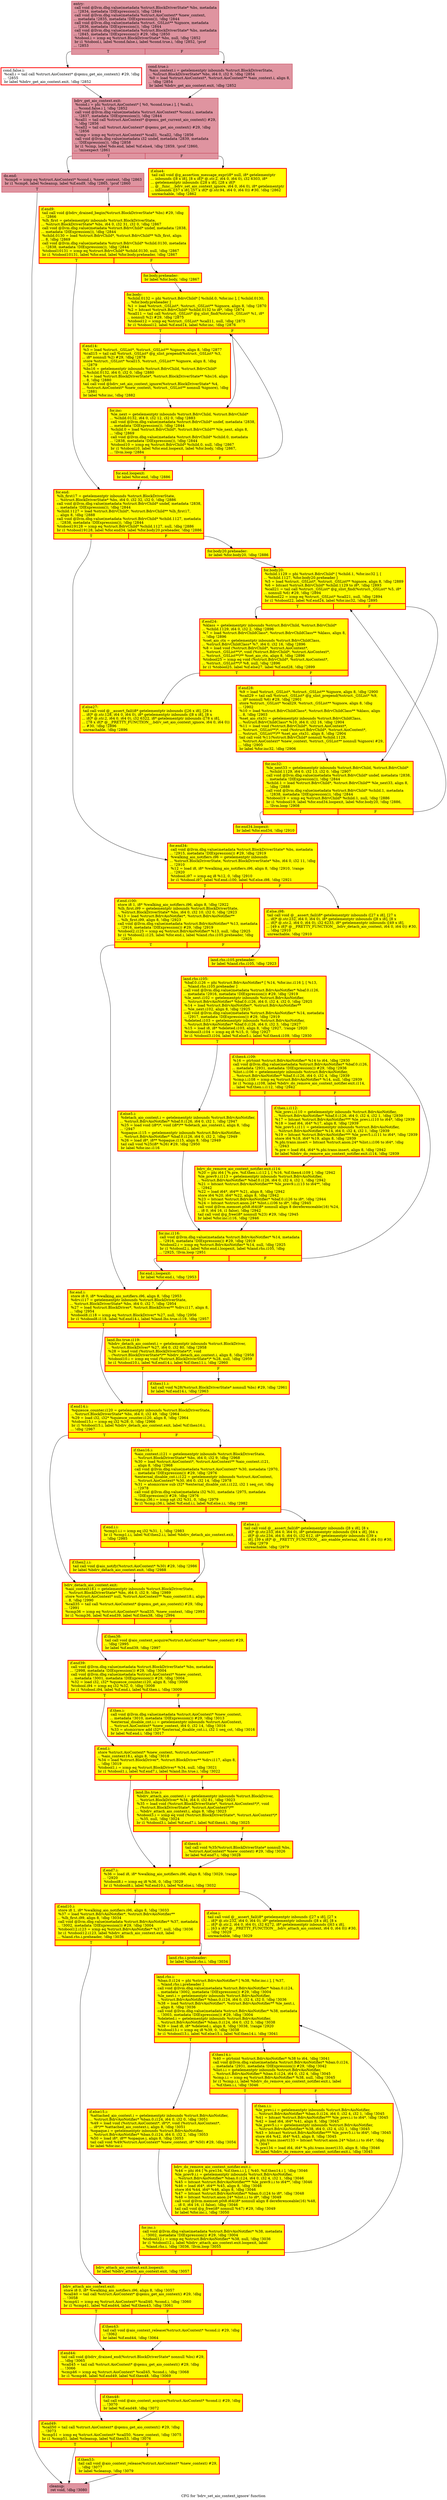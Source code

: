 digraph "CFG for 'bdrv_set_aio_context_ignore' function" {
	label="CFG for 'bdrv_set_aio_context_ignore' function";

	Node0x55906e6cac80 [shape=record,color="#b70d28ff", style=filled, fillcolor="#b70d2870",label="{entry:\l  call void @llvm.dbg.value(metadata %struct.BlockDriverState* %bs, metadata\l... !2834, metadata !DIExpression()), !dbg !2844\l  call void @llvm.dbg.value(metadata %struct.AioContext* %new_context,\l... metadata !2835, metadata !DIExpression()), !dbg !2844\l  call void @llvm.dbg.value(metadata %struct._GSList** %ignore, metadata\l... !2836, metadata !DIExpression()), !dbg !2844\l  call void @llvm.dbg.value(metadata %struct.BlockDriverState* %bs, metadata\l... !2845, metadata !DIExpression()) #29, !dbg !2850\l  %tobool.i = icmp eq %struct.BlockDriverState* %bs, null, !dbg !2852\l  br i1 %tobool.i, label %cond.false.i, label %cond.true.i, !dbg !2852, !prof\l... !2853\l|{<s0>T|<s1>F}}"];
	Node0x55906e6cac80:s0 -> Node0x55906de4b680;
	Node0x55906e6cac80:s1 -> Node0x55906e9e91e0;
	Node0x55906e9e91e0 [shape=record,color="#b70d28ff", style=filled, fillcolor="#b70d2870",label="{cond.true.i:                                      \l  %aio_context.i = getelementptr inbounds %struct.BlockDriverState,\l... %struct.BlockDriverState* %bs, i64 0, i32 9, !dbg !2854\l  %0 = load %struct.AioContext*, %struct.AioContext** %aio_context.i, align 8,\l... !dbg !2854\l  br label %bdrv_get_aio_context.exit, !dbg !2852\l}"];
	Node0x55906e9e91e0 -> Node0x55906e5d3ed0;
	Node0x55906de4b680 [shape=record,penwidth=3.0, color="red",label="{cond.false.i:                                     \l  %call.i = tail call %struct.AioContext* @qemu_get_aio_context() #29, !dbg\l... !2855\l  br label %bdrv_get_aio_context.exit, !dbg !2852\l}"];
	Node0x55906de4b680 -> Node0x55906e5d3ed0;
	Node0x55906e5d3ed0 [shape=record,color="#b70d28ff", style=filled, fillcolor="#b70d2870",label="{bdrv_get_aio_context.exit:                        \l  %cond.i = phi %struct.AioContext* [ %0, %cond.true.i ], [ %call.i,\l... %cond.false.i ], !dbg !2852\l  call void @llvm.dbg.value(metadata %struct.AioContext* %cond.i, metadata\l... !2837, metadata !DIExpression()), !dbg !2844\l  %call1 = tail call %struct.AioContext* @qemu_get_current_aio_context() #29,\l... !dbg !2856\l  %call2 = tail call %struct.AioContext* @qemu_get_aio_context() #29, !dbg\l... !2856\l  %cmp = icmp eq %struct.AioContext* %call1, %call2, !dbg !2856\l  call void @llvm.dbg.value(metadata i32 undef, metadata !2839, metadata\l... !DIExpression()), !dbg !2858\l  br i1 %cmp, label %do.end, label %if.else4, !dbg !2859, !prof !2860,\l... !misexpect !2861\l|{<s0>T|<s1>F}}"];
	Node0x55906e5d3ed0:s0 -> Node0x55906e6d6b40;
	Node0x55906e5d3ed0:s1 -> Node0x55906e6d6eb0;
	Node0x55906e6d6eb0 [shape=record,penwidth=3.0, style="filled", color="red", fillcolor="yellow",label="{if.else4:                                         \l  tail call void @g_assertion_message_expr(i8* null, i8* getelementptr\l... inbounds ([8 x i8], [8 x i8]* @.str.2, i64 0, i64 0), i32 6303, i8*\l... getelementptr inbounds ([28 x i8], [28 x i8]*\l... @__func__.bdrv_set_aio_context_ignore, i64 0, i64 0), i8* getelementptr\l... inbounds ([57 x i8], [57 x i8]* @.str.94, i64 0, i64 0)) #30, !dbg !2862\l  unreachable, !dbg !2862\l}"];
	Node0x55906e6d6b40 [shape=record,color="#b70d28ff", style=filled, fillcolor="#b70d2870",label="{do.end:                                           \l  %cmp6 = icmp eq %struct.AioContext* %cond.i, %new_context, !dbg !2863\l  br i1 %cmp6, label %cleanup, label %if.end9, !dbg !2865, !prof !2860\l|{<s0>T|<s1>F}}"];
	Node0x55906e6d6b40:s0 -> Node0x55906e6d9db0;
	Node0x55906e6d6b40:s1 -> Node0x55906e6d9890;
	Node0x55906e6d9890 [shape=record,penwidth=3.0, style="filled", color="red", fillcolor="yellow",label="{if.end9:                                          \l  tail call void @bdrv_drained_begin(%struct.BlockDriverState* %bs) #29, !dbg\l... !2866\l  %lh_first = getelementptr inbounds %struct.BlockDriverState,\l... %struct.BlockDriverState* %bs, i64 0, i32 31, i32 0, !dbg !2867\l  call void @llvm.dbg.value(metadata %struct.BdrvChild* undef, metadata !2838,\l... metadata !DIExpression()), !dbg !2844\l  %child.0130 = load %struct.BdrvChild*, %struct.BdrvChild** %lh_first, align\l... 8, !dbg !2869\l  call void @llvm.dbg.value(metadata %struct.BdrvChild* %child.0130, metadata\l... !2838, metadata !DIExpression()), !dbg !2844\l  %tobool10131 = icmp eq %struct.BdrvChild* %child.0130, null, !dbg !2867\l  br i1 %tobool10131, label %for.end, label %for.body.preheader, !dbg !2867\l|{<s0>T|<s1>F}}"];
	Node0x55906e6d9890:s0 -> Node0x55906e6da170;
	Node0x55906e6d9890:s1 -> Node0x55906eba85c0;
	Node0x55906eba85c0 [shape=record,penwidth=3.0, style="filled", color="red", fillcolor="yellow",label="{for.body.preheader:                               \l  br label %for.body, !dbg !2867\l}"];
	Node0x55906eba85c0 -> Node0x55906e6da7e0;
	Node0x55906e6da7e0 [shape=record,penwidth=3.0, style="filled", color="red", fillcolor="yellow",label="{for.body:                                         \l  %child.0132 = phi %struct.BdrvChild* [ %child.0, %for.inc ], [ %child.0130,\l... %for.body.preheader ]\l  %1 = load %struct._GSList*, %struct._GSList** %ignore, align 8, !dbg !2870\l  %2 = bitcast %struct.BdrvChild* %child.0132 to i8*, !dbg !2874\l  %call11 = tail call %struct._GSList* @g_slist_find(%struct._GSList* %1, i8*\l... nonnull %2) #29, !dbg !2875\l  %tobool12 = icmp eq %struct._GSList* %call11, null, !dbg !2875\l  br i1 %tobool12, label %if.end14, label %for.inc, !dbg !2876\l|{<s0>T|<s1>F}}"];
	Node0x55906e6da7e0:s0 -> Node0x55906e6dabf0;
	Node0x55906e6da7e0:s1 -> Node0x55906e6da730;
	Node0x55906e6dabf0 [shape=record,penwidth=3.0, style="filled", color="red", fillcolor="yellow",label="{if.end14:                                         \l  %3 = load %struct._GSList*, %struct._GSList** %ignore, align 8, !dbg !2877\l  %call15 = tail call %struct._GSList* @g_slist_prepend(%struct._GSList* %3,\l... i8* nonnull %2) #29, !dbg !2878\l  store %struct._GSList* %call15, %struct._GSList** %ignore, align 8, !dbg\l... !2879\l  %bs16 = getelementptr inbounds %struct.BdrvChild, %struct.BdrvChild*\l... %child.0132, i64 0, i32 0, !dbg !2880\l  %4 = load %struct.BlockDriverState*, %struct.BlockDriverState** %bs16, align\l... 8, !dbg !2880\l  tail call void @bdrv_set_aio_context_ignore(%struct.BlockDriverState* %4,\l... %struct.AioContext* %new_context, %struct._GSList** nonnull %ignore), !dbg\l... !2881\l  br label %for.inc, !dbg !2882\l}"];
	Node0x55906e6dabf0 -> Node0x55906e6da730;
	Node0x55906e6da730 [shape=record,penwidth=3.0, style="filled", color="red", fillcolor="yellow",label="{for.inc:                                          \l  %le_next = getelementptr inbounds %struct.BdrvChild, %struct.BdrvChild*\l... %child.0132, i64 0, i32 12, i32 0, !dbg !2883\l  call void @llvm.dbg.value(metadata %struct.BdrvChild* undef, metadata !2838,\l... metadata !DIExpression()), !dbg !2844\l  %child.0 = load %struct.BdrvChild*, %struct.BdrvChild** %le_next, align 8,\l... !dbg !2869\l  call void @llvm.dbg.value(metadata %struct.BdrvChild* %child.0, metadata\l... !2838, metadata !DIExpression()), !dbg !2844\l  %tobool10 = icmp eq %struct.BdrvChild* %child.0, null, !dbg !2867\l  br i1 %tobool10, label %for.end.loopexit, label %for.body, !dbg !2867,\l... !llvm.loop !2884\l|{<s0>T|<s1>F}}"];
	Node0x55906e6da730:s0 -> Node0x55906eafbc90;
	Node0x55906e6da730:s1 -> Node0x55906e6da7e0;
	Node0x55906eafbc90 [shape=record,penwidth=3.0, style="filled", color="red", fillcolor="yellow",label="{for.end.loopexit:                                 \l  br label %for.end, !dbg !2886\l}"];
	Node0x55906eafbc90 -> Node0x55906e6da170;
	Node0x55906e6da170 [shape=record,penwidth=3.0, style="filled", color="red", fillcolor="yellow",label="{for.end:                                          \l  %lh_first17 = getelementptr inbounds %struct.BlockDriverState,\l... %struct.BlockDriverState* %bs, i64 0, i32 32, i32 0, !dbg !2886\l  call void @llvm.dbg.value(metadata %struct.BdrvChild* undef, metadata !2838,\l... metadata !DIExpression()), !dbg !2844\l  %child.1127 = load %struct.BdrvChild*, %struct.BdrvChild** %lh_first17,\l... align 8, !dbg !2888\l  call void @llvm.dbg.value(metadata %struct.BdrvChild* %child.1127, metadata\l... !2838, metadata !DIExpression()), !dbg !2844\l  %tobool19128 = icmp eq %struct.BdrvChild* %child.1127, null, !dbg !2886\l  br i1 %tobool19128, label %for.end34, label %for.body20.preheader, !dbg !2886\l|{<s0>T|<s1>F}}"];
	Node0x55906e6da170:s0 -> Node0x55906e6dc2a0;
	Node0x55906e6da170:s1 -> Node0x55906eb5fa90;
	Node0x55906eb5fa90 [shape=record,penwidth=3.0, style="filled", color="red", fillcolor="yellow",label="{for.body20.preheader:                             \l  br label %for.body20, !dbg !2886\l}"];
	Node0x55906eb5fa90 -> Node0x55906e6d9500;
	Node0x55906e6d9500 [shape=record,penwidth=3.0, style="filled", color="red", fillcolor="yellow",label="{for.body20:                                       \l  %child.1129 = phi %struct.BdrvChild* [ %child.1, %for.inc32 ], [\l... %child.1127, %for.body20.preheader ]\l  %5 = load %struct._GSList*, %struct._GSList** %ignore, align 8, !dbg !2889\l  %6 = bitcast %struct.BdrvChild* %child.1129 to i8*, !dbg !2893\l  %call21 = tail call %struct._GSList* @g_slist_find(%struct._GSList* %5, i8*\l... nonnull %6) #29, !dbg !2894\l  %tobool22 = icmp eq %struct._GSList* %call21, null, !dbg !2894\l  br i1 %tobool22, label %if.end24, label %for.inc32, !dbg !2895\l|{<s0>T|<s1>F}}"];
	Node0x55906e6d9500:s0 -> Node0x55906e6dce60;
	Node0x55906e6d9500:s1 -> Node0x55906e6d9450;
	Node0x55906e6dce60 [shape=record,penwidth=3.0, style="filled", color="red", fillcolor="yellow",label="{if.end24:                                         \l  %klass = getelementptr inbounds %struct.BdrvChild, %struct.BdrvChild*\l... %child.1129, i64 0, i32 2, !dbg !2896\l  %7 = load %struct.BdrvChildClass*, %struct.BdrvChildClass** %klass, align 8,\l... !dbg !2896\l  %set_aio_ctx = getelementptr inbounds %struct.BdrvChildClass,\l... %struct.BdrvChildClass* %7, i64 0, i32 16, !dbg !2896\l  %8 = load void (%struct.BdrvChild*, %struct.AioContext*,\l... %struct._GSList**)*, void (%struct.BdrvChild*, %struct.AioContext*,\l... %struct._GSList**)** %set_aio_ctx, align 8, !dbg !2896\l  %tobool25 = icmp eq void (%struct.BdrvChild*, %struct.AioContext*,\l... %struct._GSList**)* %8, null, !dbg !2896\l  br i1 %tobool25, label %if.else27, label %if.end28, !dbg !2899\l|{<s0>T|<s1>F}}"];
	Node0x55906e6dce60:s0 -> Node0x55906e6dd750;
	Node0x55906e6dce60:s1 -> Node0x55906e6dd700;
	Node0x55906e6dd750 [shape=record,penwidth=3.0, style="filled", color="red", fillcolor="yellow",label="{if.else27:                                        \l  tail call void @__assert_fail(i8* getelementptr inbounds ([26 x i8], [26 x\l... i8]* @.str.128, i64 0, i64 0), i8* getelementptr inbounds ([8 x i8], [8 x\l... i8]* @.str.2, i64 0, i64 0), i32 6322, i8* getelementptr inbounds ([78 x i8],\l... [78 x i8]* @__PRETTY_FUNCTION__.bdrv_set_aio_context_ignore, i64 0, i64 0))\l... #30, !dbg !2896\l  unreachable, !dbg !2896\l}"];
	Node0x55906e6dd700 [shape=record,penwidth=3.0, style="filled", color="red", fillcolor="yellow",label="{if.end28:                                         \l  %9 = load %struct._GSList*, %struct._GSList** %ignore, align 8, !dbg !2900\l  %call29 = tail call %struct._GSList* @g_slist_prepend(%struct._GSList* %9,\l... i8* nonnull %6) #29, !dbg !2901\l  store %struct._GSList* %call29, %struct._GSList** %ignore, align 8, !dbg\l... !2902\l  %10 = load %struct.BdrvChildClass*, %struct.BdrvChildClass** %klass, align\l... 8, !dbg !2903\l  %set_aio_ctx31 = getelementptr inbounds %struct.BdrvChildClass,\l... %struct.BdrvChildClass* %10, i64 0, i32 16, !dbg !2904\l  %11 = load void (%struct.BdrvChild*, %struct.AioContext*,\l... %struct._GSList**)*, void (%struct.BdrvChild*, %struct.AioContext*,\l... %struct._GSList**)** %set_aio_ctx31, align 8, !dbg !2904\l  tail call void %11(%struct.BdrvChild* nonnull %child.1129,\l... %struct.AioContext* %new_context, %struct._GSList** nonnull %ignore) #29,\l... !dbg !2905\l  br label %for.inc32, !dbg !2906\l}"];
	Node0x55906e6dd700 -> Node0x55906e6d9450;
	Node0x55906e6d9450 [shape=record,penwidth=3.0, style="filled", color="red", fillcolor="yellow",label="{for.inc32:                                        \l  %le_next33 = getelementptr inbounds %struct.BdrvChild, %struct.BdrvChild*\l... %child.1129, i64 0, i32 13, i32 0, !dbg !2907\l  call void @llvm.dbg.value(metadata %struct.BdrvChild* undef, metadata !2838,\l... metadata !DIExpression()), !dbg !2844\l  %child.1 = load %struct.BdrvChild*, %struct.BdrvChild** %le_next33, align 8,\l... !dbg !2888\l  call void @llvm.dbg.value(metadata %struct.BdrvChild* %child.1, metadata\l... !2838, metadata !DIExpression()), !dbg !2844\l  %tobool19 = icmp eq %struct.BdrvChild* %child.1, null, !dbg !2886\l  br i1 %tobool19, label %for.end34.loopexit, label %for.body20, !dbg !2886,\l... !llvm.loop !2908\l|{<s0>T|<s1>F}}"];
	Node0x55906e6d9450:s0 -> Node0x55906eba7910;
	Node0x55906e6d9450:s1 -> Node0x55906e6d9500;
	Node0x55906eba7910 [shape=record,penwidth=3.0, style="filled", color="red", fillcolor="yellow",label="{for.end34.loopexit:                               \l  br label %for.end34, !dbg !2910\l}"];
	Node0x55906eba7910 -> Node0x55906e6dc2a0;
	Node0x55906e6dc2a0 [shape=record,penwidth=3.0, style="filled", color="red", fillcolor="yellow",label="{for.end34:                                        \l  call void @llvm.dbg.value(metadata %struct.BlockDriverState* %bs, metadata\l... !2915, metadata !DIExpression()) #29, !dbg !2919\l  %walking_aio_notifiers.i96 = getelementptr inbounds\l... %struct.BlockDriverState, %struct.BlockDriverState* %bs, i64 0, i32 11, !dbg\l... !2910\l  %12 = load i8, i8* %walking_aio_notifiers.i96, align 8, !dbg !2910, !range\l... !2920\l  %tobool.i97 = icmp eq i8 %12, 0, !dbg !2910\l  br i1 %tobool.i97, label %if.end.i100, label %if.else.i98, !dbg !2921\l|{<s0>T|<s1>F}}"];
	Node0x55906e6dc2a0:s0 -> Node0x55906e9ef5b0;
	Node0x55906e6dc2a0:s1 -> Node0x55906e9f2810;
	Node0x55906e9f2810 [shape=record,penwidth=3.0, style="filled", color="red", fillcolor="yellow",label="{if.else.i98:                                      \l  tail call void @__assert_fail(i8* getelementptr inbounds ([27 x i8], [27 x\l... i8]* @.str.232, i64 0, i64 0), i8* getelementptr inbounds ([8 x i8], [8 x\l... i8]* @.str.2, i64 0, i64 0), i32 6233, i8* getelementptr inbounds ([49 x i8],\l... [49 x i8]* @__PRETTY_FUNCTION__.bdrv_detach_aio_context, i64 0, i64 0)) #30,\l... !dbg !2910\l  unreachable, !dbg !2910\l}"];
	Node0x55906e9ef5b0 [shape=record,penwidth=3.0, style="filled", color="red", fillcolor="yellow",label="{if.end.i100:                                      \l  store i8 1, i8* %walking_aio_notifiers.i96, align 8, !dbg !2922\l  %lh_first.i99 = getelementptr inbounds %struct.BlockDriverState,\l... %struct.BlockDriverState* %bs, i64 0, i32 10, i32 0, !dbg !2923\l  %13 = load %struct.BdrvAioNotifier*, %struct.BdrvAioNotifier**\l... %lh_first.i99, align 8, !dbg !2923\l  call void @llvm.dbg.value(metadata %struct.BdrvAioNotifier* %13, metadata\l... !2916, metadata !DIExpression()) #29, !dbg !2919\l  %tobool2.i125 = icmp eq %struct.BdrvAioNotifier* %13, null, !dbg !2925\l  br i1 %tobool2.i125, label %for.end.i, label %land.rhs.i105.preheader, !dbg\l... !2925\l|{<s0>T|<s1>F}}"];
	Node0x55906e9ef5b0:s0 -> Node0x55906e9f7f80;
	Node0x55906e9ef5b0:s1 -> Node0x55906eb56260;
	Node0x55906eb56260 [shape=record,penwidth=3.0, style="filled", color="red", fillcolor="yellow",label="{land.rhs.i105.preheader:                          \l  br label %land.rhs.i105, !dbg !2923\l}"];
	Node0x55906eb56260 -> Node0x55906e4a1070;
	Node0x55906e4a1070 [shape=record,penwidth=3.0, style="filled", color="red", fillcolor="yellow",label="{land.rhs.i105:                                    \l  %baf.0.i126 = phi %struct.BdrvAioNotifier* [ %14, %for.inc.i116 ], [ %13,\l... %land.rhs.i105.preheader ]\l  call void @llvm.dbg.value(metadata %struct.BdrvAioNotifier* %baf.0.i126,\l... metadata !2916, metadata !DIExpression()) #29, !dbg !2919\l  %le_next.i102 = getelementptr inbounds %struct.BdrvAioNotifier,\l... %struct.BdrvAioNotifier* %baf.0.i126, i64 0, i32 4, i32 0, !dbg !2925\l  %14 = load %struct.BdrvAioNotifier*, %struct.BdrvAioNotifier**\l... %le_next.i102, align 8, !dbg !2925\l  call void @llvm.dbg.value(metadata %struct.BdrvAioNotifier* %14, metadata\l... !2917, metadata !DIExpression()) #29, !dbg !2919\l  %deleted.i103 = getelementptr inbounds %struct.BdrvAioNotifier,\l... %struct.BdrvAioNotifier* %baf.0.i126, i64 0, i32 3, !dbg !2927\l  %15 = load i8, i8* %deleted.i103, align 8, !dbg !2927, !range !2920\l  %tobool3.i104 = icmp eq i8 %15, 0, !dbg !2927\l  br i1 %tobool3.i104, label %if.else5.i, label %if.then4.i109, !dbg !2930\l|{<s0>T|<s1>F}}"];
	Node0x55906e4a1070:s0 -> Node0x55906e9ef6e0;
	Node0x55906e4a1070:s1 -> Node0x55906e9f8200;
	Node0x55906e9f8200 [shape=record,penwidth=3.0, style="filled", color="red", fillcolor="yellow",label="{if.then4.i109:                                    \l  %16 = ptrtoint %struct.BdrvAioNotifier* %14 to i64, !dbg !2930\l  call void @llvm.dbg.value(metadata %struct.BdrvAioNotifier* %baf.0.i126,\l... metadata !2931, metadata !DIExpression()) #29, !dbg !2936\l  %list.i.i106 = getelementptr inbounds %struct.BdrvAioNotifier,\l... %struct.BdrvAioNotifier* %baf.0.i126, i64 0, i32 4, !dbg !2939\l  %cmp.i.i108 = icmp eq %struct.BdrvAioNotifier* %14, null, !dbg !2939\l  br i1 %cmp.i.i108, label %bdrv_do_remove_aio_context_notifier.exit.i114,\l... label %if.then.i.i112, !dbg !2942\l|{<s0>T|<s1>F}}"];
	Node0x55906e9f8200:s0 -> Node0x55906e9f3950;
	Node0x55906e9f8200:s1 -> Node0x55906de4b360;
	Node0x55906de4b360 [shape=record,penwidth=3.0, style="filled", color="red", fillcolor="yellow",label="{if.then.i.i112:                                   \l  %le_prev.i.i110 = getelementptr inbounds %struct.BdrvAioNotifier,\l... %struct.BdrvAioNotifier* %baf.0.i126, i64 0, i32 4, i32 1, !dbg !2939\l  %17 = bitcast %struct.BdrvAioNotifier*** %le_prev.i.i110 to i64*, !dbg !2939\l  %18 = load i64, i64* %17, align 8, !dbg !2939\l  %le_prev5.i.i111 = getelementptr inbounds %struct.BdrvAioNotifier,\l... %struct.BdrvAioNotifier* %14, i64 0, i32 4, i32 1, !dbg !2939\l  %19 = bitcast %struct.BdrvAioNotifier*** %le_prev5.i.i111 to i64*, !dbg !2939\l  store i64 %18, i64* %19, align 8, !dbg !2939\l  %.phi.trans.insert = bitcast %struct.anon.24* %list.i.i106 to i64*, !dbg\l... !2943\l  %.pre = load i64, i64* %.phi.trans.insert, align 8, !dbg !2942\l  br label %bdrv_do_remove_aio_context_notifier.exit.i114, !dbg !2939\l}"];
	Node0x55906de4b360 -> Node0x55906e9f3950;
	Node0x55906e9f3950 [shape=record,penwidth=3.0, style="filled", color="red", fillcolor="yellow",label="{bdrv_do_remove_aio_context_notifier.exit.i114:    \l  %20 = phi i64 [ %.pre, %if.then.i.i112 ], [ %16, %if.then4.i109 ], !dbg !2942\l  %le_prev9.i.i113 = getelementptr inbounds %struct.BdrvAioNotifier,\l... %struct.BdrvAioNotifier* %baf.0.i126, i64 0, i32 4, i32 1, !dbg !2942\l  %21 = bitcast %struct.BdrvAioNotifier*** %le_prev9.i.i113 to i64**, !dbg\l... !2942\l  %22 = load i64*, i64** %21, align 8, !dbg !2942\l  store i64 %20, i64* %22, align 8, !dbg !2942\l  %23 = bitcast %struct.BdrvAioNotifier* %baf.0.i126 to i8*, !dbg !2944\l  %24 = bitcast %struct.anon.24* %list.i.i106 to i8*, !dbg !2945\l  call void @llvm.memset.p0i8.i64(i8* nonnull align 8 dereferenceable(16) %24,\l... i8 0, i64 16, i1 false), !dbg !2942\l  tail call void @g_free(i8* nonnull %23) #29, !dbg !2945\l  br label %for.inc.i116, !dbg !2946\l}"];
	Node0x55906e9f3950 -> Node0x55906e95eed0;
	Node0x55906e9ef6e0 [shape=record,penwidth=3.0, style="filled", color="red", fillcolor="yellow",label="{if.else5.i:                                       \l  %detach_aio_context.i = getelementptr inbounds %struct.BdrvAioNotifier,\l... %struct.BdrvAioNotifier* %baf.0.i126, i64 0, i32 1, !dbg !2947\l  %25 = load void (i8*)*, void (i8*)** %detach_aio_context.i, align 8, !dbg\l... !2947\l  %opaque.i115 = getelementptr inbounds %struct.BdrvAioNotifier,\l... %struct.BdrvAioNotifier* %baf.0.i126, i64 0, i32 2, !dbg !2949\l  %26 = load i8*, i8** %opaque.i115, align 8, !dbg !2949\l  tail call void %25(i8* %26) #29, !dbg !2950\l  br label %for.inc.i116\l}"];
	Node0x55906e9ef6e0 -> Node0x55906e95eed0;
	Node0x55906e95eed0 [shape=record,penwidth=3.0, style="filled", color="red", fillcolor="yellow",label="{for.inc.i116:                                     \l  call void @llvm.dbg.value(metadata %struct.BdrvAioNotifier* %14, metadata\l... !2916, metadata !DIExpression()) #29, !dbg !2919\l  %tobool2.i = icmp eq %struct.BdrvAioNotifier* %14, null, !dbg !2925\l  br i1 %tobool2.i, label %for.end.i.loopexit, label %land.rhs.i105, !dbg\l... !2925, !llvm.loop !2951\l|{<s0>T|<s1>F}}"];
	Node0x55906e95eed0:s0 -> Node0x55906eb56060;
	Node0x55906e95eed0:s1 -> Node0x55906e4a1070;
	Node0x55906eb56060 [shape=record,penwidth=3.0, style="filled", color="red", fillcolor="yellow",label="{for.end.i.loopexit:                               \l  br label %for.end.i, !dbg !2953\l}"];
	Node0x55906eb56060 -> Node0x55906e9f7f80;
	Node0x55906e9f7f80 [shape=record,penwidth=3.0, style="filled", color="red", fillcolor="yellow",label="{for.end.i:                                        \l  store i8 0, i8* %walking_aio_notifiers.i96, align 8, !dbg !2953\l  %drv.i117 = getelementptr inbounds %struct.BlockDriverState,\l... %struct.BlockDriverState* %bs, i64 0, i32 7, !dbg !2954\l  %27 = load %struct.BlockDriver*, %struct.BlockDriver** %drv.i117, align 8,\l... !dbg !2954\l  %tobool8.i118 = icmp eq %struct.BlockDriver* %27, null, !dbg !2956\l  br i1 %tobool8.i118, label %if.end14.i, label %land.lhs.true.i119, !dbg !2957\l|{<s0>T|<s1>F}}"];
	Node0x55906e9f7f80:s0 -> Node0x55906e94ead0;
	Node0x55906e9f7f80:s1 -> Node0x55906e550060;
	Node0x55906e550060 [shape=record,penwidth=3.0, style="filled", color="red", fillcolor="yellow",label="{land.lhs.true.i119:                               \l  %bdrv_detach_aio_context.i = getelementptr inbounds %struct.BlockDriver,\l... %struct.BlockDriver* %27, i64 0, i32 80, !dbg !2958\l  %28 = load void (%struct.BlockDriverState*)*, void\l... (%struct.BlockDriverState*)** %bdrv_detach_aio_context.i, align 8, !dbg !2958\l  %tobool10.i = icmp eq void (%struct.BlockDriverState*)* %28, null, !dbg !2959\l  br i1 %tobool10.i, label %if.end14.i, label %if.then11.i, !dbg !2960\l|{<s0>T|<s1>F}}"];
	Node0x55906e550060:s0 -> Node0x55906e94ead0;
	Node0x55906e550060:s1 -> Node0x55906e9a1050;
	Node0x55906e9a1050 [shape=record,penwidth=3.0, style="filled", color="red", fillcolor="yellow",label="{if.then11.i:                                      \l  tail call void %28(%struct.BlockDriverState* nonnull %bs) #29, !dbg !2961\l  br label %if.end14.i, !dbg !2963\l}"];
	Node0x55906e9a1050 -> Node0x55906e94ead0;
	Node0x55906e94ead0 [shape=record,penwidth=3.0, style="filled", color="red", fillcolor="yellow",label="{if.end14.i:                                       \l  %quiesce_counter.i120 = getelementptr inbounds %struct.BlockDriverState,\l... %struct.BlockDriverState* %bs, i64 0, i32 49, !dbg !2964\l  %29 = load i32, i32* %quiesce_counter.i120, align 8, !dbg !2964\l  %tobool15.i = icmp eq i32 %29, 0, !dbg !2966\l  br i1 %tobool15.i, label %bdrv_detach_aio_context.exit, label %if.then16.i,\l... !dbg !2967\l|{<s0>T|<s1>F}}"];
	Node0x55906e94ead0:s0 -> Node0x55906e59d230;
	Node0x55906e94ead0:s1 -> Node0x55906e9d2fe0;
	Node0x55906e9d2fe0 [shape=record,penwidth=3.0, style="filled", color="red", fillcolor="yellow",label="{if.then16.i:                                      \l  %aio_context.i121 = getelementptr inbounds %struct.BlockDriverState,\l... %struct.BlockDriverState* %bs, i64 0, i32 9, !dbg !2968\l  %30 = load %struct.AioContext*, %struct.AioContext** %aio_context.i121,\l... align 8, !dbg !2968\l  call void @llvm.dbg.value(metadata %struct.AioContext* %30, metadata !2970,\l... metadata !DIExpression()) #29, !dbg !2976\l  %external_disable_cnt.i.i122 = getelementptr inbounds %struct.AioContext,\l... %struct.AioContext* %30, i64 0, i32 14, !dbg !2978\l  %31 = atomicrmw sub i32* %external_disable_cnt.i.i122, i32 1 seq_cst, !dbg\l... !2978\l  call void @llvm.dbg.value(metadata i32 %31, metadata !2975, metadata\l... !DIExpression()) #29, !dbg !2976\l  %cmp.i36.i = icmp sgt i32 %31, 0, !dbg !2979\l  br i1 %cmp.i36.i, label %if.end.i.i, label %if.else.i.i, !dbg !2982\l|{<s0>T|<s1>F}}"];
	Node0x55906e9d2fe0:s0 -> Node0x55906e9585a0;
	Node0x55906e9d2fe0:s1 -> Node0x55906e4b7b80;
	Node0x55906e4b7b80 [shape=record,penwidth=3.0, style="filled", color="red", fillcolor="yellow",label="{if.else.i.i:                                      \l  tail call void @__assert_fail(i8* getelementptr inbounds ([8 x i8], [8 x\l... i8]* @.str.233, i64 0, i64 0), i8* getelementptr inbounds ([64 x i8], [64 x\l... i8]* @.str.234, i64 0, i64 0), i32 612, i8* getelementptr inbounds ([39 x\l... i8], [39 x i8]* @__PRETTY_FUNCTION__.aio_enable_external, i64 0, i64 0)) #30,\l... !dbg !2979\l  unreachable, !dbg !2979\l}"];
	Node0x55906e9585a0 [shape=record,penwidth=3.0, style="filled", color="red", fillcolor="yellow",label="{if.end.i.i:                                       \l  %cmp1.i.i = icmp eq i32 %31, 1, !dbg !2983\l  br i1 %cmp1.i.i, label %if.then2.i.i, label %bdrv_detach_aio_context.exit,\l... !dbg !2985\l|{<s0>T|<s1>F}}"];
	Node0x55906e9585a0:s0 -> Node0x55906e968c50;
	Node0x55906e9585a0:s1 -> Node0x55906e59d230;
	Node0x55906e968c50 [shape=record,penwidth=3.0, style="filled", color="red", fillcolor="yellow",label="{if.then2.i.i:                                     \l  tail call void @aio_notify(%struct.AioContext* %30) #29, !dbg !2986\l  br label %bdrv_detach_aio_context.exit, !dbg !2988\l}"];
	Node0x55906e968c50 -> Node0x55906e59d230;
	Node0x55906e59d230 [shape=record,penwidth=3.0, style="filled", color="red", fillcolor="yellow",label="{bdrv_detach_aio_context.exit:                     \l  %aio_context18.i = getelementptr inbounds %struct.BlockDriverState,\l... %struct.BlockDriverState* %bs, i64 0, i32 9, !dbg !2989\l  store %struct.AioContext* null, %struct.AioContext** %aio_context18.i, align\l... 8, !dbg !2990\l  %call35 = tail call %struct.AioContext* @qemu_get_aio_context() #29, !dbg\l... !2991\l  %cmp36 = icmp eq %struct.AioContext* %call35, %new_context, !dbg !2993\l  br i1 %cmp36, label %if.end39, label %if.then38, !dbg !2994\l|{<s0>T|<s1>F}}"];
	Node0x55906e59d230:s0 -> Node0x55906e37bf10;
	Node0x55906e59d230:s1 -> Node0x55906e6c9f20;
	Node0x55906e6c9f20 [shape=record,penwidth=3.0, style="filled", color="red", fillcolor="yellow",label="{if.then38:                                        \l  tail call void @aio_context_acquire(%struct.AioContext* %new_context) #29,\l... !dbg !2995\l  br label %if.end39, !dbg !2997\l}"];
	Node0x55906e6c9f20 -> Node0x55906e37bf10;
	Node0x55906e37bf10 [shape=record,penwidth=3.0, style="filled", color="red", fillcolor="yellow",label="{if.end39:                                         \l  call void @llvm.dbg.value(metadata %struct.BlockDriverState* %bs, metadata\l... !2998, metadata !DIExpression()) #29, !dbg !3004\l  call void @llvm.dbg.value(metadata %struct.AioContext* %new_context,\l... metadata !3001, metadata !DIExpression()) #29, !dbg !3004\l  %32 = load i32, i32* %quiesce_counter.i120, align 8, !dbg !3006\l  %tobool.i94 = icmp eq i32 %32, 0, !dbg !3008\l  br i1 %tobool.i94, label %if.end.i, label %if.then.i, !dbg !3009\l|{<s0>T|<s1>F}}"];
	Node0x55906e37bf10:s0 -> Node0x55906e851ac0;
	Node0x55906e37bf10:s1 -> Node0x55906e9f0870;
	Node0x55906e9f0870 [shape=record,penwidth=3.0, style="filled", color="red", fillcolor="yellow",label="{if.then.i:                                        \l  call void @llvm.dbg.value(metadata %struct.AioContext* %new_context,\l... metadata !3010, metadata !DIExpression()) #29, !dbg !3013\l  %external_disable_cnt.i.i = getelementptr inbounds %struct.AioContext,\l... %struct.AioContext* %new_context, i64 0, i32 14, !dbg !3016\l  %33 = atomicrmw add i32* %external_disable_cnt.i.i, i32 1 seq_cst, !dbg !3016\l  br label %if.end.i, !dbg !3017\l}"];
	Node0x55906e9f0870 -> Node0x55906e851ac0;
	Node0x55906e851ac0 [shape=record,penwidth=3.0, style="filled", color="red", fillcolor="yellow",label="{if.end.i:                                         \l  store %struct.AioContext* %new_context, %struct.AioContext**\l... %aio_context18.i, align 8, !dbg !3018\l  %34 = load %struct.BlockDriver*, %struct.BlockDriver** %drv.i117, align 8,\l... !dbg !3019\l  %tobool1.i = icmp eq %struct.BlockDriver* %34, null, !dbg !3021\l  br i1 %tobool1.i, label %if.end7.i, label %land.lhs.true.i, !dbg !3022\l|{<s0>T|<s1>F}}"];
	Node0x55906e851ac0:s0 -> Node0x55906e9d7a70;
	Node0x55906e851ac0:s1 -> Node0x55906e84f610;
	Node0x55906e84f610 [shape=record,penwidth=3.0, style="filled", color="red", fillcolor="yellow",label="{land.lhs.true.i:                                  \l  %bdrv_attach_aio_context.i = getelementptr inbounds %struct.BlockDriver,\l... %struct.BlockDriver* %34, i64 0, i32 81, !dbg !3023\l  %35 = load void (%struct.BlockDriverState*, %struct.AioContext*)*, void\l... (%struct.BlockDriverState*, %struct.AioContext*)**\l... %bdrv_attach_aio_context.i, align 8, !dbg !3023\l  %tobool3.i = icmp eq void (%struct.BlockDriverState*, %struct.AioContext*)*\l... %35, null, !dbg !3024\l  br i1 %tobool3.i, label %if.end7.i, label %if.then4.i, !dbg !3025\l|{<s0>T|<s1>F}}"];
	Node0x55906e84f610:s0 -> Node0x55906e9d7a70;
	Node0x55906e84f610:s1 -> Node0x55906e9d8020;
	Node0x55906e9d8020 [shape=record,penwidth=3.0, style="filled", color="red", fillcolor="yellow",label="{if.then4.i:                                       \l  tail call void %35(%struct.BlockDriverState* nonnull %bs,\l... %struct.AioContext* %new_context) #29, !dbg !3026\l  br label %if.end7.i, !dbg !3028\l}"];
	Node0x55906e9d8020 -> Node0x55906e9d7a70;
	Node0x55906e9d7a70 [shape=record,penwidth=3.0, style="filled", color="red", fillcolor="yellow",label="{if.end7.i:                                        \l  %36 = load i8, i8* %walking_aio_notifiers.i96, align 8, !dbg !3029, !range\l... !2920\l  %tobool8.i = icmp eq i8 %36, 0, !dbg !3029\l  br i1 %tobool8.i, label %if.end10.i, label %if.else.i, !dbg !3032\l|{<s0>T|<s1>F}}"];
	Node0x55906e9d7a70:s0 -> Node0x55906e9c4b70;
	Node0x55906e9d7a70:s1 -> Node0x55906e8f20f0;
	Node0x55906e8f20f0 [shape=record,penwidth=3.0, style="filled", color="red", fillcolor="yellow",label="{if.else.i:                                        \l  tail call void @__assert_fail(i8* getelementptr inbounds ([27 x i8], [27 x\l... i8]* @.str.232, i64 0, i64 0), i8* getelementptr inbounds ([8 x i8], [8 x\l... i8]* @.str.2, i64 0, i64 0), i32 6272, i8* getelementptr inbounds ([63 x i8],\l... [63 x i8]* @__PRETTY_FUNCTION__.bdrv_attach_aio_context, i64 0, i64 0)) #30,\l... !dbg !3029\l  unreachable, !dbg !3029\l}"];
	Node0x55906e9c4b70 [shape=record,penwidth=3.0, style="filled", color="red", fillcolor="yellow",label="{if.end10.i:                                       \l  store i8 1, i8* %walking_aio_notifiers.i96, align 8, !dbg !3033\l  %37 = load %struct.BdrvAioNotifier*, %struct.BdrvAioNotifier**\l... %lh_first.i99, align 8, !dbg !3034\l  call void @llvm.dbg.value(metadata %struct.BdrvAioNotifier* %37, metadata\l... !3002, metadata !DIExpression()) #29, !dbg !3004\l  %tobool12.i123 = icmp eq %struct.BdrvAioNotifier* %37, null, !dbg !3036\l  br i1 %tobool12.i123, label %bdrv_attach_aio_context.exit, label\l... %land.rhs.i.preheader, !dbg !3036\l|{<s0>T|<s1>F}}"];
	Node0x55906e9c4b70:s0 -> Node0x55906e9d5b20;
	Node0x55906e9c4b70:s1 -> Node0x55906e81aac0;
	Node0x55906e81aac0 [shape=record,penwidth=3.0, style="filled", color="red", fillcolor="yellow",label="{land.rhs.i.preheader:                             \l  br label %land.rhs.i, !dbg !3034\l}"];
	Node0x55906e81aac0 -> Node0x55906e872b00;
	Node0x55906e872b00 [shape=record,penwidth=3.0, style="filled", color="red", fillcolor="yellow",label="{land.rhs.i:                                       \l  %ban.0.i124 = phi %struct.BdrvAioNotifier* [ %38, %for.inc.i ], [ %37,\l... %land.rhs.i.preheader ]\l  call void @llvm.dbg.value(metadata %struct.BdrvAioNotifier* %ban.0.i124,\l... metadata !3002, metadata !DIExpression()) #29, !dbg !3004\l  %le_next.i = getelementptr inbounds %struct.BdrvAioNotifier,\l... %struct.BdrvAioNotifier* %ban.0.i124, i64 0, i32 4, i32 0, !dbg !3036\l  %38 = load %struct.BdrvAioNotifier*, %struct.BdrvAioNotifier** %le_next.i,\l... align 8, !dbg !3036\l  call void @llvm.dbg.value(metadata %struct.BdrvAioNotifier* %38, metadata\l... !3003, metadata !DIExpression()) #29, !dbg !3004\l  %deleted.i = getelementptr inbounds %struct.BdrvAioNotifier,\l... %struct.BdrvAioNotifier* %ban.0.i124, i64 0, i32 3, !dbg !3038\l  %39 = load i8, i8* %deleted.i, align 8, !dbg !3038, !range !2920\l  %tobool13.i = icmp eq i8 %39, 0, !dbg !3038\l  br i1 %tobool13.i, label %if.else15.i, label %if.then14.i, !dbg !3041\l|{<s0>T|<s1>F}}"];
	Node0x55906e872b00:s0 -> Node0x55906e98b550;
	Node0x55906e872b00:s1 -> Node0x55906e8726f0;
	Node0x55906e8726f0 [shape=record,penwidth=3.0, style="filled", color="red", fillcolor="yellow",label="{if.then14.i:                                      \l  %40 = ptrtoint %struct.BdrvAioNotifier* %38 to i64, !dbg !3041\l  call void @llvm.dbg.value(metadata %struct.BdrvAioNotifier* %ban.0.i124,\l... metadata !2931, metadata !DIExpression()) #29, !dbg !3042\l  %list.i.i = getelementptr inbounds %struct.BdrvAioNotifier,\l... %struct.BdrvAioNotifier* %ban.0.i124, i64 0, i32 4, !dbg !3045\l  %cmp.i.i = icmp eq %struct.BdrvAioNotifier* %38, null, !dbg !3045\l  br i1 %cmp.i.i, label %bdrv_do_remove_aio_context_notifier.exit.i, label\l... %if.then.i.i, !dbg !3046\l|{<s0>T|<s1>F}}"];
	Node0x55906e8726f0:s0 -> Node0x55906e6db200;
	Node0x55906e8726f0:s1 -> Node0x55906e990de0;
	Node0x55906e990de0 [shape=record,penwidth=3.0, style="filled", color="red", fillcolor="yellow",label="{if.then.i.i:                                      \l  %le_prev.i.i = getelementptr inbounds %struct.BdrvAioNotifier,\l... %struct.BdrvAioNotifier* %ban.0.i124, i64 0, i32 4, i32 1, !dbg !3045\l  %41 = bitcast %struct.BdrvAioNotifier*** %le_prev.i.i to i64*, !dbg !3045\l  %42 = load i64, i64* %41, align 8, !dbg !3045\l  %le_prev5.i.i = getelementptr inbounds %struct.BdrvAioNotifier,\l... %struct.BdrvAioNotifier* %38, i64 0, i32 4, i32 1, !dbg !3045\l  %43 = bitcast %struct.BdrvAioNotifier*** %le_prev5.i.i to i64*, !dbg !3045\l  store i64 %42, i64* %43, align 8, !dbg !3045\l  %.phi.trans.insert133 = bitcast %struct.anon.24* %list.i.i to i64*, !dbg\l... !3047\l  %.pre134 = load i64, i64* %.phi.trans.insert133, align 8, !dbg !3046\l  br label %bdrv_do_remove_aio_context_notifier.exit.i, !dbg !3045\l}"];
	Node0x55906e990de0 -> Node0x55906e6db200;
	Node0x55906e6db200 [shape=record,penwidth=3.0, style="filled", color="red", fillcolor="yellow",label="{bdrv_do_remove_aio_context_notifier.exit.i:       \l  %44 = phi i64 [ %.pre134, %if.then.i.i ], [ %40, %if.then14.i ], !dbg !3046\l  %le_prev9.i.i = getelementptr inbounds %struct.BdrvAioNotifier,\l... %struct.BdrvAioNotifier* %ban.0.i124, i64 0, i32 4, i32 1, !dbg !3046\l  %45 = bitcast %struct.BdrvAioNotifier*** %le_prev9.i.i to i64**, !dbg !3046\l  %46 = load i64*, i64** %45, align 8, !dbg !3046\l  store i64 %44, i64* %46, align 8, !dbg !3046\l  %47 = bitcast %struct.BdrvAioNotifier* %ban.0.i124 to i8*, !dbg !3048\l  %48 = bitcast %struct.anon.24* %list.i.i to i8*, !dbg !3049\l  call void @llvm.memset.p0i8.i64(i8* nonnull align 8 dereferenceable(16) %48,\l... i8 0, i64 16, i1 false), !dbg !3046\l  tail call void @g_free(i8* nonnull %47) #29, !dbg !3049\l  br label %for.inc.i, !dbg !3050\l}"];
	Node0x55906e6db200 -> Node0x55906e6bbff0;
	Node0x55906e98b550 [shape=record,penwidth=3.0, style="filled", color="red", fillcolor="yellow",label="{if.else15.i:                                      \l  %attached_aio_context.i = getelementptr inbounds %struct.BdrvAioNotifier,\l... %struct.BdrvAioNotifier* %ban.0.i124, i64 0, i32 0, !dbg !3051\l  %49 = load void (%struct.AioContext*, i8*)*, void (%struct.AioContext*,\l... i8*)** %attached_aio_context.i, align 8, !dbg !3051\l  %opaque.i = getelementptr inbounds %struct.BdrvAioNotifier,\l... %struct.BdrvAioNotifier* %ban.0.i124, i64 0, i32 2, !dbg !3053\l  %50 = load i8*, i8** %opaque.i, align 8, !dbg !3053\l  tail call void %49(%struct.AioContext* %new_context, i8* %50) #29, !dbg !3054\l  br label %for.inc.i\l}"];
	Node0x55906e98b550 -> Node0x55906e6bbff0;
	Node0x55906e6bbff0 [shape=record,penwidth=3.0, style="filled", color="red", fillcolor="yellow",label="{for.inc.i:                                        \l  call void @llvm.dbg.value(metadata %struct.BdrvAioNotifier* %38, metadata\l... !3002, metadata !DIExpression()) #29, !dbg !3004\l  %tobool12.i = icmp eq %struct.BdrvAioNotifier* %38, null, !dbg !3036\l  br i1 %tobool12.i, label %bdrv_attach_aio_context.exit.loopexit, label\l... %land.rhs.i, !dbg !3036, !llvm.loop !3055\l|{<s0>T|<s1>F}}"];
	Node0x55906e6bbff0:s0 -> Node0x55906ea4d460;
	Node0x55906e6bbff0:s1 -> Node0x55906e872b00;
	Node0x55906ea4d460 [shape=record,penwidth=3.0, style="filled", color="red", fillcolor="yellow",label="{bdrv_attach_aio_context.exit.loopexit:            \l  br label %bdrv_attach_aio_context.exit, !dbg !3057\l}"];
	Node0x55906ea4d460 -> Node0x55906e9d5b20;
	Node0x55906e9d5b20 [shape=record,penwidth=3.0, style="filled", color="red", fillcolor="yellow",label="{bdrv_attach_aio_context.exit:                     \l  store i8 0, i8* %walking_aio_notifiers.i96, align 8, !dbg !3057\l  %call40 = tail call %struct.AioContext* @qemu_get_aio_context() #29, !dbg\l... !3058\l  %cmp41 = icmp eq %struct.AioContext* %call40, %cond.i, !dbg !3060\l  br i1 %cmp41, label %if.end44, label %if.then43, !dbg !3061\l|{<s0>T|<s1>F}}"];
	Node0x55906e9d5b20:s0 -> Node0x55906e6e0dd0;
	Node0x55906e9d5b20:s1 -> Node0x55906e6cac30;
	Node0x55906e6cac30 [shape=record,penwidth=3.0, style="filled", color="red", fillcolor="yellow",label="{if.then43:                                        \l  tail call void @aio_context_release(%struct.AioContext* %cond.i) #29, !dbg\l... !3062\l  br label %if.end44, !dbg !3064\l}"];
	Node0x55906e6cac30 -> Node0x55906e6e0dd0;
	Node0x55906e6e0dd0 [shape=record,penwidth=3.0, style="filled", color="red", fillcolor="yellow",label="{if.end44:                                         \l  tail call void @bdrv_drained_end(%struct.BlockDriverState* nonnull %bs) #29,\l... !dbg !3065\l  %call45 = tail call %struct.AioContext* @qemu_get_aio_context() #29, !dbg\l... !3066\l  %cmp46 = icmp eq %struct.AioContext* %call45, %cond.i, !dbg !3068\l  br i1 %cmp46, label %if.end49, label %if.then48, !dbg !3069\l|{<s0>T|<s1>F}}"];
	Node0x55906e6e0dd0:s0 -> Node0x55906e6e1450;
	Node0x55906e6e0dd0:s1 -> Node0x55906e6e1400;
	Node0x55906e6e1400 [shape=record,penwidth=3.0, style="filled", color="red", fillcolor="yellow",label="{if.then48:                                        \l  tail call void @aio_context_acquire(%struct.AioContext* %cond.i) #29, !dbg\l... !3070\l  br label %if.end49, !dbg !3072\l}"];
	Node0x55906e6e1400 -> Node0x55906e6e1450;
	Node0x55906e6e1450 [shape=record,penwidth=3.0, style="filled", color="red", fillcolor="yellow",label="{if.end49:                                         \l  %call50 = tail call %struct.AioContext* @qemu_get_aio_context() #29, !dbg\l... !3073\l  %cmp51 = icmp eq %struct.AioContext* %call50, %new_context, !dbg !3075\l  br i1 %cmp51, label %cleanup, label %if.then53, !dbg !3076\l|{<s0>T|<s1>F}}"];
	Node0x55906e6e1450:s0 -> Node0x55906e6d9db0;
	Node0x55906e6e1450:s1 -> Node0x55906e6e1a30;
	Node0x55906e6e1a30 [shape=record,penwidth=3.0, style="filled", color="red", fillcolor="yellow",label="{if.then53:                                        \l  tail call void @aio_context_release(%struct.AioContext* %new_context) #29,\l... !dbg !3077\l  br label %cleanup, !dbg !3079\l}"];
	Node0x55906e6e1a30 -> Node0x55906e6d9db0;
	Node0x55906e6d9db0 [shape=record,color="#b70d28ff", style=filled, fillcolor="#b70d2870",label="{cleanup:                                          \l  ret void, !dbg !3080\l}"];
}
